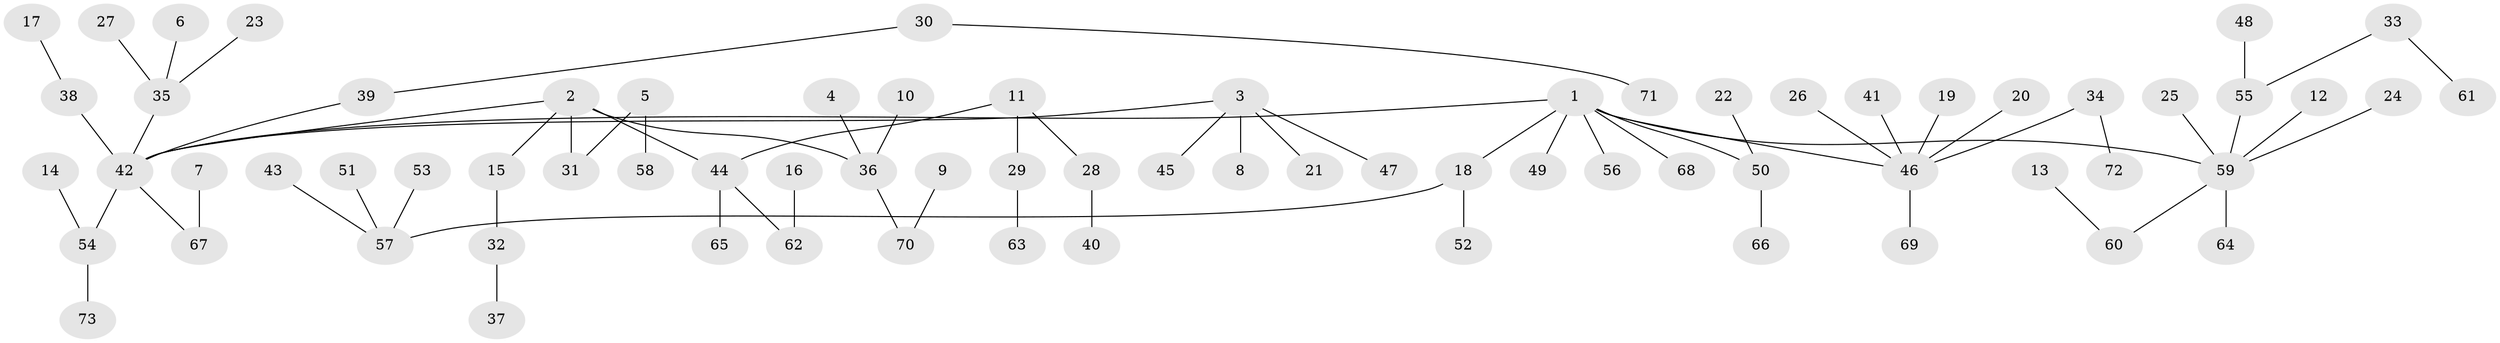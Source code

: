 // original degree distribution, {6: 0.00684931506849315, 5: 0.04794520547945205, 9: 0.00684931506849315, 4: 0.04794520547945205, 1: 0.5, 3: 0.13013698630136986, 2: 0.2534246575342466, 8: 0.00684931506849315}
// Generated by graph-tools (version 1.1) at 2025/26/03/09/25 03:26:25]
// undirected, 73 vertices, 72 edges
graph export_dot {
graph [start="1"]
  node [color=gray90,style=filled];
  1;
  2;
  3;
  4;
  5;
  6;
  7;
  8;
  9;
  10;
  11;
  12;
  13;
  14;
  15;
  16;
  17;
  18;
  19;
  20;
  21;
  22;
  23;
  24;
  25;
  26;
  27;
  28;
  29;
  30;
  31;
  32;
  33;
  34;
  35;
  36;
  37;
  38;
  39;
  40;
  41;
  42;
  43;
  44;
  45;
  46;
  47;
  48;
  49;
  50;
  51;
  52;
  53;
  54;
  55;
  56;
  57;
  58;
  59;
  60;
  61;
  62;
  63;
  64;
  65;
  66;
  67;
  68;
  69;
  70;
  71;
  72;
  73;
  1 -- 18 [weight=1.0];
  1 -- 42 [weight=1.0];
  1 -- 46 [weight=1.0];
  1 -- 49 [weight=1.0];
  1 -- 50 [weight=1.0];
  1 -- 56 [weight=1.0];
  1 -- 59 [weight=1.0];
  1 -- 68 [weight=1.0];
  2 -- 15 [weight=1.0];
  2 -- 31 [weight=1.0];
  2 -- 36 [weight=1.0];
  2 -- 42 [weight=1.0];
  2 -- 44 [weight=1.0];
  3 -- 8 [weight=1.0];
  3 -- 21 [weight=1.0];
  3 -- 42 [weight=1.0];
  3 -- 45 [weight=1.0];
  3 -- 47 [weight=1.0];
  4 -- 36 [weight=1.0];
  5 -- 31 [weight=1.0];
  5 -- 58 [weight=1.0];
  6 -- 35 [weight=1.0];
  7 -- 67 [weight=1.0];
  9 -- 70 [weight=1.0];
  10 -- 36 [weight=1.0];
  11 -- 28 [weight=1.0];
  11 -- 29 [weight=1.0];
  11 -- 44 [weight=1.0];
  12 -- 59 [weight=1.0];
  13 -- 60 [weight=1.0];
  14 -- 54 [weight=1.0];
  15 -- 32 [weight=1.0];
  16 -- 62 [weight=1.0];
  17 -- 38 [weight=1.0];
  18 -- 52 [weight=1.0];
  18 -- 57 [weight=1.0];
  19 -- 46 [weight=1.0];
  20 -- 46 [weight=1.0];
  22 -- 50 [weight=1.0];
  23 -- 35 [weight=1.0];
  24 -- 59 [weight=1.0];
  25 -- 59 [weight=1.0];
  26 -- 46 [weight=1.0];
  27 -- 35 [weight=1.0];
  28 -- 40 [weight=1.0];
  29 -- 63 [weight=1.0];
  30 -- 39 [weight=1.0];
  30 -- 71 [weight=1.0];
  32 -- 37 [weight=1.0];
  33 -- 55 [weight=1.0];
  33 -- 61 [weight=1.0];
  34 -- 46 [weight=1.0];
  34 -- 72 [weight=1.0];
  35 -- 42 [weight=1.0];
  36 -- 70 [weight=1.0];
  38 -- 42 [weight=1.0];
  39 -- 42 [weight=1.0];
  41 -- 46 [weight=1.0];
  42 -- 54 [weight=1.0];
  42 -- 67 [weight=1.0];
  43 -- 57 [weight=1.0];
  44 -- 62 [weight=1.0];
  44 -- 65 [weight=1.0];
  46 -- 69 [weight=1.0];
  48 -- 55 [weight=1.0];
  50 -- 66 [weight=1.0];
  51 -- 57 [weight=1.0];
  53 -- 57 [weight=1.0];
  54 -- 73 [weight=1.0];
  55 -- 59 [weight=1.0];
  59 -- 60 [weight=1.0];
  59 -- 64 [weight=1.0];
}
